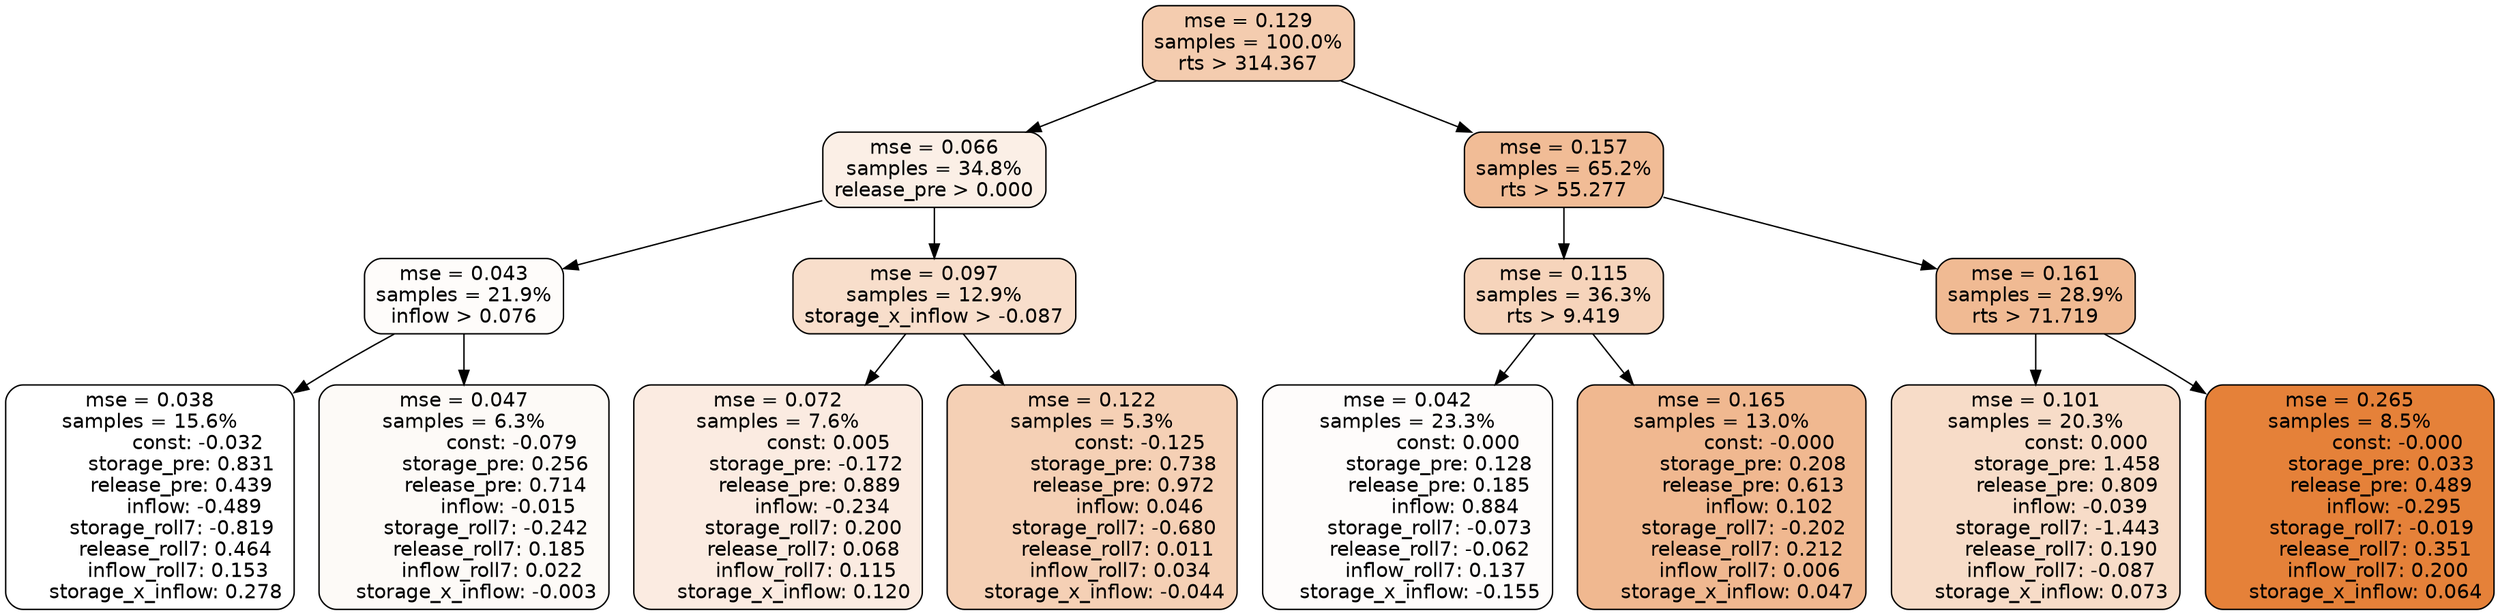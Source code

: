 digraph tree {
node [shape=rectangle, style="filled, rounded", color="black", fontname=helvetica] ;
edge [fontname=helvetica] ;
	"0" [label="mse = 0.129
samples = 100.0%
rts > 314.367", fillcolor="#f4ccaf"]
	"8" [label="mse = 0.066
samples = 34.8%
release_pre > 0.000", fillcolor="#fbefe6"]
	"1" [label="mse = 0.157
samples = 65.2%
rts > 55.277", fillcolor="#f1bc96"]
	"9" [label="mse = 0.043
samples = 21.9%
inflow > 0.076", fillcolor="#fefcfa"]
	"12" [label="mse = 0.097
samples = 12.9%
storage_x_inflow > -0.087", fillcolor="#f8decb"]
	"2" [label="mse = 0.115
samples = 36.3%
rts > 9.419", fillcolor="#f6d4bb"]
	"5" [label="mse = 0.161
samples = 28.9%
rts > 71.719", fillcolor="#f0ba93"]
	"10" [label="mse = 0.038
samples = 15.6%
               const: -0.032
          storage_pre: 0.831
          release_pre: 0.439
              inflow: -0.489
       storage_roll7: -0.819
        release_roll7: 0.464
         inflow_roll7: 0.153
     storage_x_inflow: 0.278", fillcolor="#ffffff"]
	"11" [label="mse = 0.047
samples = 6.3%
               const: -0.079
          storage_pre: 0.256
          release_pre: 0.714
              inflow: -0.015
       storage_roll7: -0.242
        release_roll7: 0.185
         inflow_roll7: 0.022
    storage_x_inflow: -0.003", fillcolor="#fdfaf7"]
	"13" [label="mse = 0.072
samples = 7.6%
                const: 0.005
         storage_pre: -0.172
          release_pre: 0.889
              inflow: -0.234
        storage_roll7: 0.200
        release_roll7: 0.068
         inflow_roll7: 0.115
     storage_x_inflow: 0.120", fillcolor="#fbebe1"]
	"14" [label="mse = 0.122
samples = 5.3%
               const: -0.125
          storage_pre: 0.738
          release_pre: 0.972
               inflow: 0.046
       storage_roll7: -0.680
        release_roll7: 0.011
         inflow_roll7: 0.034
    storage_x_inflow: -0.044", fillcolor="#f5d0b5"]
	"3" [label="mse = 0.042
samples = 23.3%
                const: 0.000
          storage_pre: 0.128
          release_pre: 0.185
               inflow: 0.884
       storage_roll7: -0.073
       release_roll7: -0.062
         inflow_roll7: 0.137
    storage_x_inflow: -0.155", fillcolor="#fefcfb"]
	"4" [label="mse = 0.165
samples = 13.0%
               const: -0.000
          storage_pre: 0.208
          release_pre: 0.613
               inflow: 0.102
       storage_roll7: -0.202
        release_roll7: 0.212
         inflow_roll7: 0.006
     storage_x_inflow: 0.047", fillcolor="#f0b890"]
	"7" [label="mse = 0.101
samples = 20.3%
                const: 0.000
          storage_pre: 1.458
          release_pre: 0.809
              inflow: -0.039
       storage_roll7: -1.443
        release_roll7: 0.190
        inflow_roll7: -0.087
     storage_x_inflow: 0.073", fillcolor="#f7dcc8"]
	"6" [label="mse = 0.265
samples = 8.5%
               const: -0.000
          storage_pre: 0.033
          release_pre: 0.489
              inflow: -0.295
       storage_roll7: -0.019
        release_roll7: 0.351
         inflow_roll7: 0.200
     storage_x_inflow: 0.064", fillcolor="#e58139"]

	"0" -> "1"
	"0" -> "8"
	"8" -> "9"
	"8" -> "12"
	"1" -> "2"
	"1" -> "5"
	"9" -> "10"
	"9" -> "11"
	"12" -> "13"
	"12" -> "14"
	"2" -> "3"
	"2" -> "4"
	"5" -> "6"
	"5" -> "7"
}